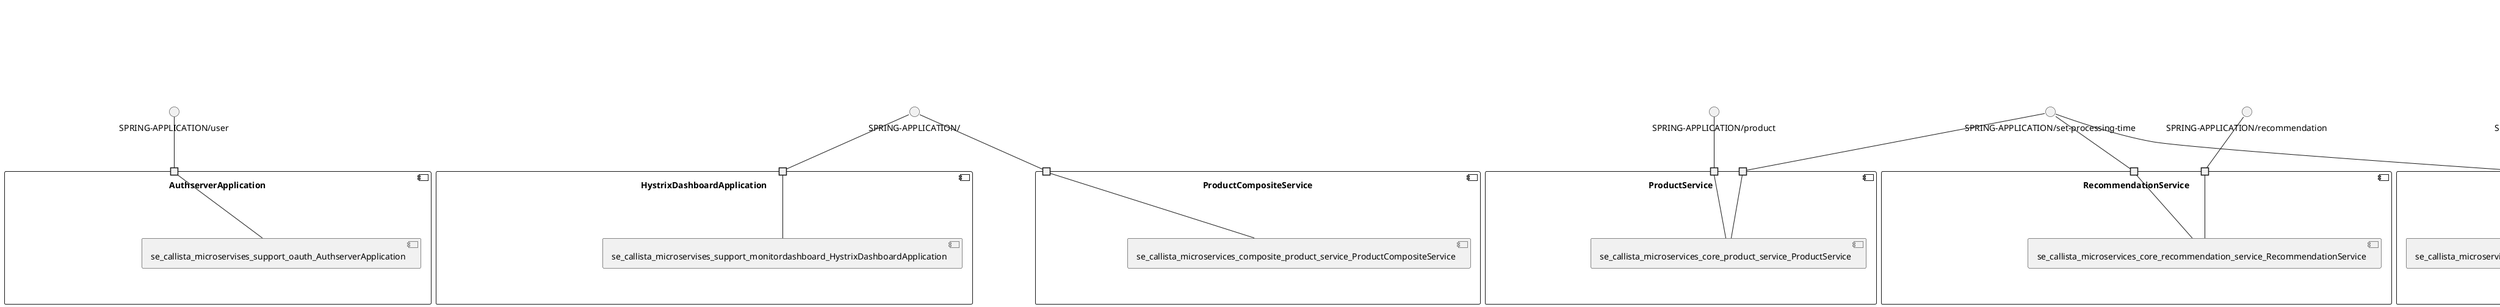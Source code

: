 @startuml
skinparam fixCircleLabelOverlapping true
component "AuthserverApplication\n\n\n\n\n\n" {
[se_callista_microservises_support_oauth_AuthserverApplication]
portin " " as AuthserverApplication.requires.SPRING_APPLICATION_user
"AuthserverApplication.requires.SPRING_APPLICATION_user"--[se_callista_microservises_support_oauth_AuthserverApplication]
}
interface "SPRING-APPLICATION/user" as interface.SPRING_APPLICATION_user
interface.SPRING_APPLICATION_user--"AuthserverApplication.requires.SPRING_APPLICATION_user"
component "HystrixDashboardApplication\n\n\n\n\n\n" {
[se_callista_microservises_support_monitordashboard_HystrixDashboardApplication]
portin " " as HystrixDashboardApplication.requires.SPRING_APPLICATION_
"HystrixDashboardApplication.requires.SPRING_APPLICATION_"--[se_callista_microservises_support_monitordashboard_HystrixDashboardApplication]
}
interface "SPRING-APPLICATION/" as interface.SPRING_APPLICATION_
interface.SPRING_APPLICATION_--"HystrixDashboardApplication.requires.SPRING_APPLICATION_"
component "ProductCompositeService\n\n\n\n\n\n" {
[se_callista_microservices_composite_product_service_ProductCompositeService]
portin " " as ProductCompositeService.requires.SPRING_APPLICATION_
"ProductCompositeService.requires.SPRING_APPLICATION_"--[se_callista_microservices_composite_product_service_ProductCompositeService]
}
interface "SPRING-APPLICATION/" as interface.SPRING_APPLICATION_
interface.SPRING_APPLICATION_--"ProductCompositeService.requires.SPRING_APPLICATION_"
component "ProductService\n\n\n\n\n\n" {
[se_callista_microservices_core_product_service_ProductService]
portin " " as ProductService.requires.SPRING_APPLICATION_set_processing_time
portin " " as ProductService.requires.SPRING_APPLICATION_product
"ProductService.requires.SPRING_APPLICATION_product"--[se_callista_microservices_core_product_service_ProductService]
"ProductService.requires.SPRING_APPLICATION_set_processing_time"--[se_callista_microservices_core_product_service_ProductService]
}
interface "SPRING-APPLICATION/product" as interface.SPRING_APPLICATION_product
interface.SPRING_APPLICATION_product--"ProductService.requires.SPRING_APPLICATION_product"
interface "SPRING-APPLICATION/set-processing-time" as interface.SPRING_APPLICATION_set_processing_time
interface.SPRING_APPLICATION_set_processing_time--"ProductService.requires.SPRING_APPLICATION_set_processing_time"
component "RecommendationService\n\n\n\n\n\n" {
[se_callista_microservices_core_recommendation_service_RecommendationService]
portin " " as RecommendationService.requires.SPRING_APPLICATION_recommendation
portin " " as RecommendationService.requires.SPRING_APPLICATION_set_processing_time
"RecommendationService.requires.SPRING_APPLICATION_set_processing_time"--[se_callista_microservices_core_recommendation_service_RecommendationService]
"RecommendationService.requires.SPRING_APPLICATION_recommendation"--[se_callista_microservices_core_recommendation_service_RecommendationService]
}
interface "SPRING-APPLICATION/set-processing-time" as interface.SPRING_APPLICATION_set_processing_time
interface.SPRING_APPLICATION_set_processing_time--"RecommendationService.requires.SPRING_APPLICATION_set_processing_time"
interface "SPRING-APPLICATION/recommendation" as interface.SPRING_APPLICATION_recommendation
interface.SPRING_APPLICATION_recommendation--"RecommendationService.requires.SPRING_APPLICATION_recommendation"
component "ReviewService\n\n\n\n\n\n" {
[se_callista_microservices_core_review_service_ReviewService]
portin " " as ReviewService.requires.SPRING_APPLICATION_set_processing_time
portin " " as ReviewService.requires.SPRING_APPLICATION_review
"ReviewService.requires.SPRING_APPLICATION_review"--[se_callista_microservices_core_review_service_ReviewService]
"ReviewService.requires.SPRING_APPLICATION_set_processing_time"--[se_callista_microservices_core_review_service_ReviewService]
}
interface "SPRING-APPLICATION/review" as interface.SPRING_APPLICATION_review
interface.SPRING_APPLICATION_review--"ReviewService.requires.SPRING_APPLICATION_review"
interface "SPRING-APPLICATION/set-processing-time" as interface.SPRING_APPLICATION_set_processing_time
interface.SPRING_APPLICATION_set_processing_time--"ReviewService.requires.SPRING_APPLICATION_set_processing_time"
component "ZuulApplication\n\n\n\n\n\n" {
[se_callista_microservises_support_edge_ZuulApplication]
}

@enduml
